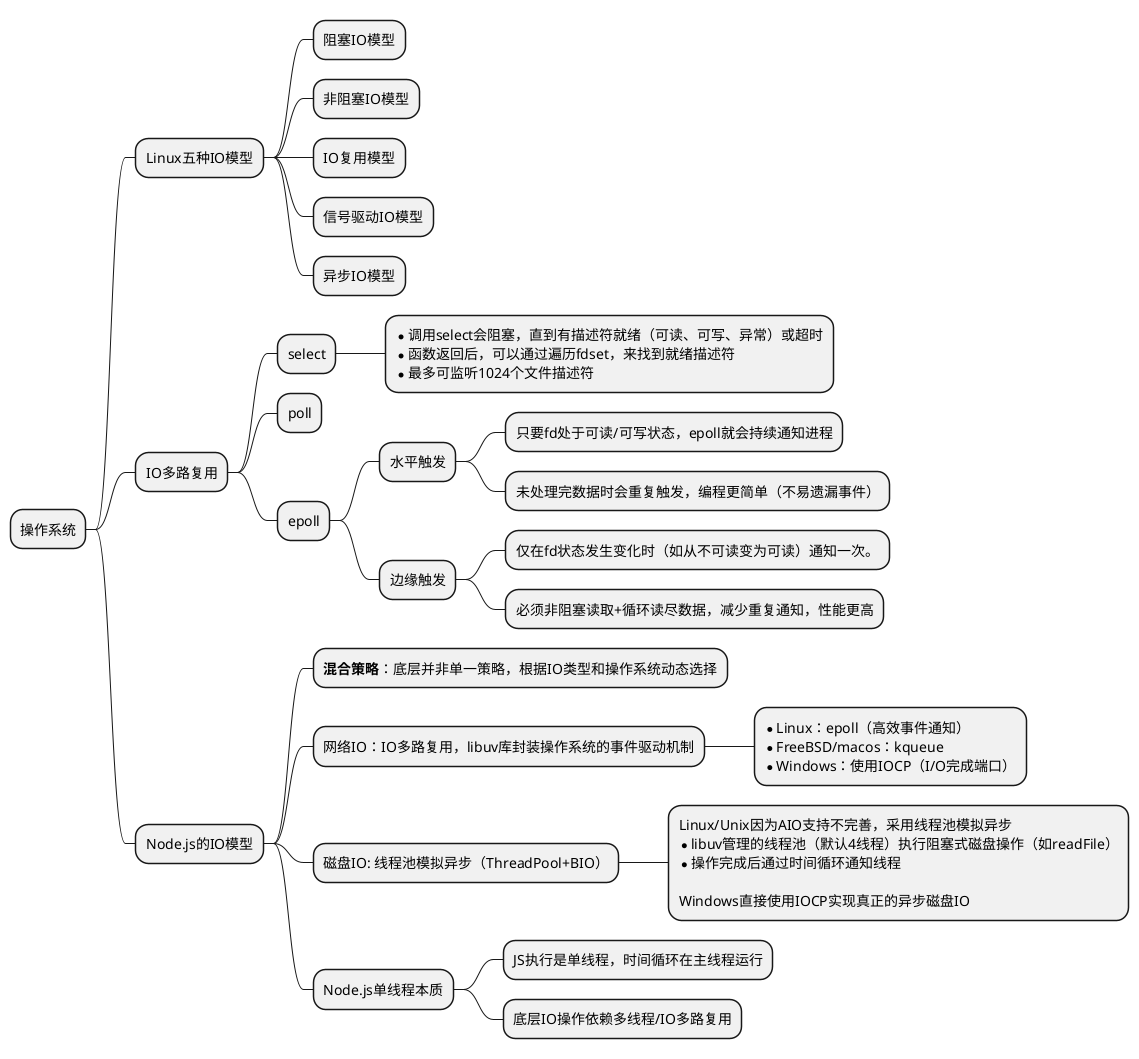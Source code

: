 @startmindmap
'https://plantuml.com/mindmap-diagram

* 操作系统
** Linux五种IO模型
*** 阻塞IO模型
*** 非阻塞IO模型
*** IO复用模型
*** 信号驱动IO模型
*** 异步IO模型

** IO多路复用
*** select
****:*调用select会阻塞，直到有描述符就绪（可读、可写、异常）或超时
*函数返回后，可以通过遍历fdset，来找到就绪描述符
*最多可监听1024个文件描述符;
*** poll
*** epoll
**** 水平触发
***** 只要fd处于可读/可写状态，epoll就会持续通知进程
***** 未处理完数据时会重复触发，编程更简单（不易遗漏事件）

**** 边缘触发
***** 仅在fd状态发生变化时（如从不可读变为可读）通知一次。
***** 必须非阻塞读取+循环读尽数据，减少重复通知，性能更高

** Node.js的IO模型
*** **混合策略**：底层并非单一策略，根据IO类型和操作系统动态选择
*** 网络IO：IO多路复用，libuv库封装操作系统的事件驱动机制
****:*Linux：epoll（高效事件通知）
* FreeBSD/macos：kqueue
* Windows：使用IOCP（I/O完成端口）;

*** 磁盘IO: 线程池模拟异步（ThreadPool+BIO）
****:Linux/Unix因为AIO支持不完善，采用线程池模拟异步
* libuv管理的线程池（默认4线程）执行阻塞式磁盘操作（如readFile）
* 操作完成后通过时间循环通知线程

Windows直接使用IOCP实现真正的异步磁盘IO;

*** Node.js单线程本质
**** JS执行是单线程，时间循环在主线程运行
**** 底层IO操作依赖多线程/IO多路复用



@endmindmap
